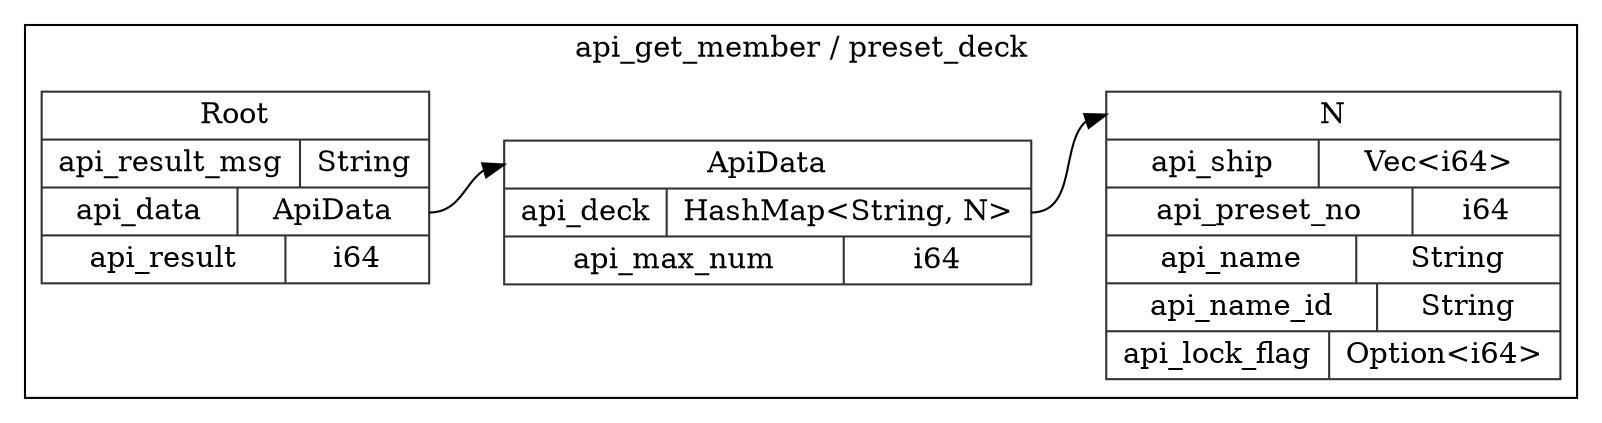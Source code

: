 digraph {
  rankdir=LR;
  subgraph cluster_0 {
    label="api_get_member / preset_deck";
    node [style="filled", color=white, style="solid", color=gray20];
    api_get_member__preset_deck__N [label="<N> N  | { api_ship | <api_ship> Vec\<i64\> } | { api_preset_no | <api_preset_no> i64 } | { api_name | <api_name> String } | { api_name_id | <api_name_id> String } | { api_lock_flag | <api_lock_flag> Option\<i64\> }", shape=record];
    api_get_member__preset_deck__ApiData [label="<ApiData> ApiData  | { api_deck | <api_deck> HashMap\<String, N\> } | { api_max_num | <api_max_num> i64 }", shape=record];
    api_get_member__preset_deck__ApiData:api_deck:e -> api_get_member__preset_deck__N:N:w;
    api_get_member__preset_deck__Root [label="<Root> Root  | { api_result_msg | <api_result_msg> String } | { api_data | <api_data> ApiData } | { api_result | <api_result> i64 }", shape=record];
    api_get_member__preset_deck__Root:api_data:e -> api_get_member__preset_deck__ApiData:ApiData:w;
  }
}
